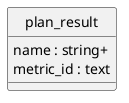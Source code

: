 @startuml uml
skinparam monochrome true
skinparam linetype ortho
hide circle

entity plan_result {
  name : string+
  metric_id : text
}

@enduml
